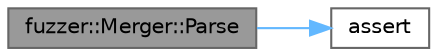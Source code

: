 digraph "fuzzer::Merger::Parse"
{
 // LATEX_PDF_SIZE
  bgcolor="transparent";
  edge [fontname=Helvetica,fontsize=10,labelfontname=Helvetica,labelfontsize=10];
  node [fontname=Helvetica,fontsize=10,shape=box,height=0.2,width=0.4];
  rankdir="LR";
  Node1 [id="Node000001",label="fuzzer::Merger::Parse",height=0.2,width=0.4,color="gray40", fillcolor="grey60", style="filled", fontcolor="black",tooltip=" "];
  Node1 -> Node2 [id="edge1_Node000001_Node000002",color="steelblue1",style="solid",tooltip=" "];
  Node2 [id="Node000002",label="assert",height=0.2,width=0.4,color="grey40", fillcolor="white", style="filled",URL="$_fuzzer_trace_p_c_8cpp.html#aa099297e8e2ed3ff1bcc3de3ff413238",tooltip=" "];
}

